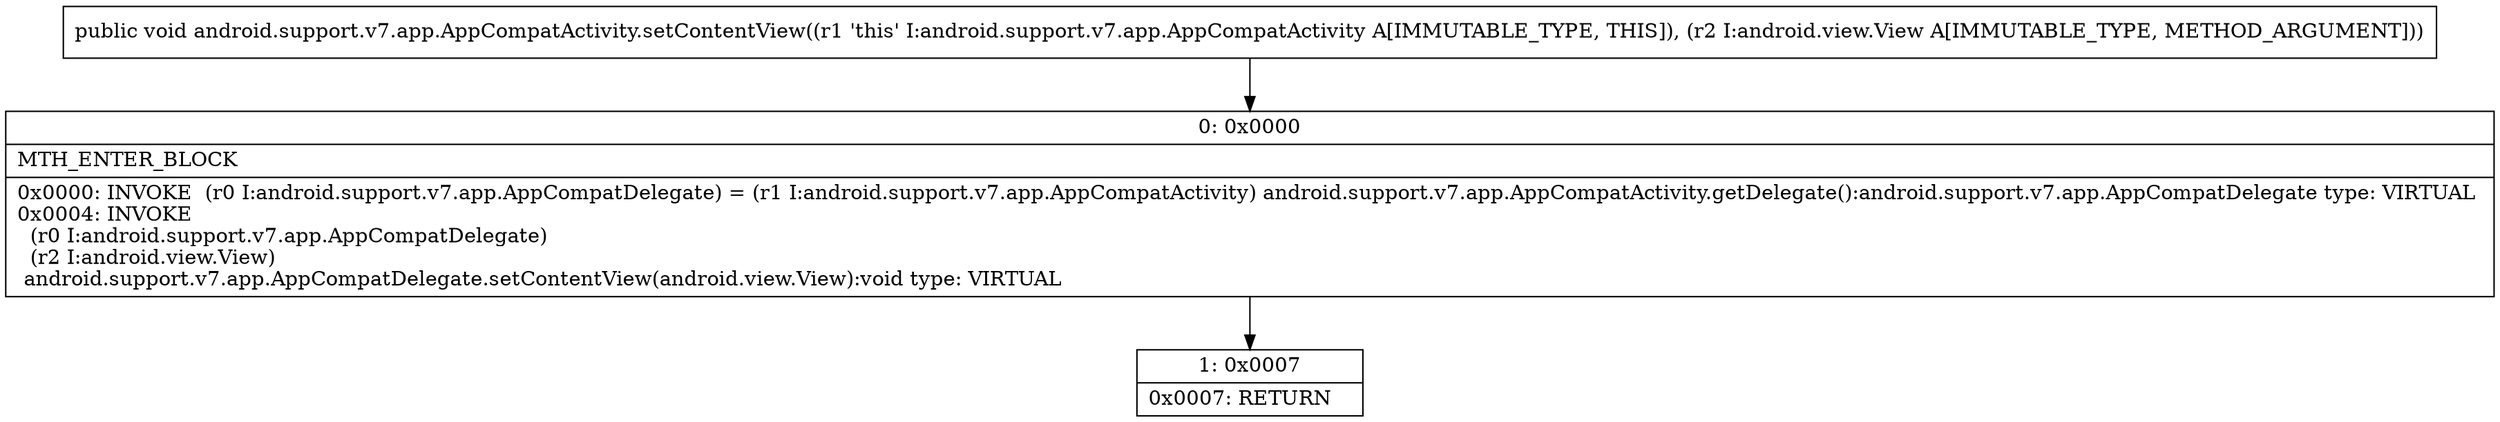 digraph "CFG forandroid.support.v7.app.AppCompatActivity.setContentView(Landroid\/view\/View;)V" {
Node_0 [shape=record,label="{0\:\ 0x0000|MTH_ENTER_BLOCK\l|0x0000: INVOKE  (r0 I:android.support.v7.app.AppCompatDelegate) = (r1 I:android.support.v7.app.AppCompatActivity) android.support.v7.app.AppCompatActivity.getDelegate():android.support.v7.app.AppCompatDelegate type: VIRTUAL \l0x0004: INVOKE  \l  (r0 I:android.support.v7.app.AppCompatDelegate)\l  (r2 I:android.view.View)\l android.support.v7.app.AppCompatDelegate.setContentView(android.view.View):void type: VIRTUAL \l}"];
Node_1 [shape=record,label="{1\:\ 0x0007|0x0007: RETURN   \l}"];
MethodNode[shape=record,label="{public void android.support.v7.app.AppCompatActivity.setContentView((r1 'this' I:android.support.v7.app.AppCompatActivity A[IMMUTABLE_TYPE, THIS]), (r2 I:android.view.View A[IMMUTABLE_TYPE, METHOD_ARGUMENT])) }"];
MethodNode -> Node_0;
Node_0 -> Node_1;
}

